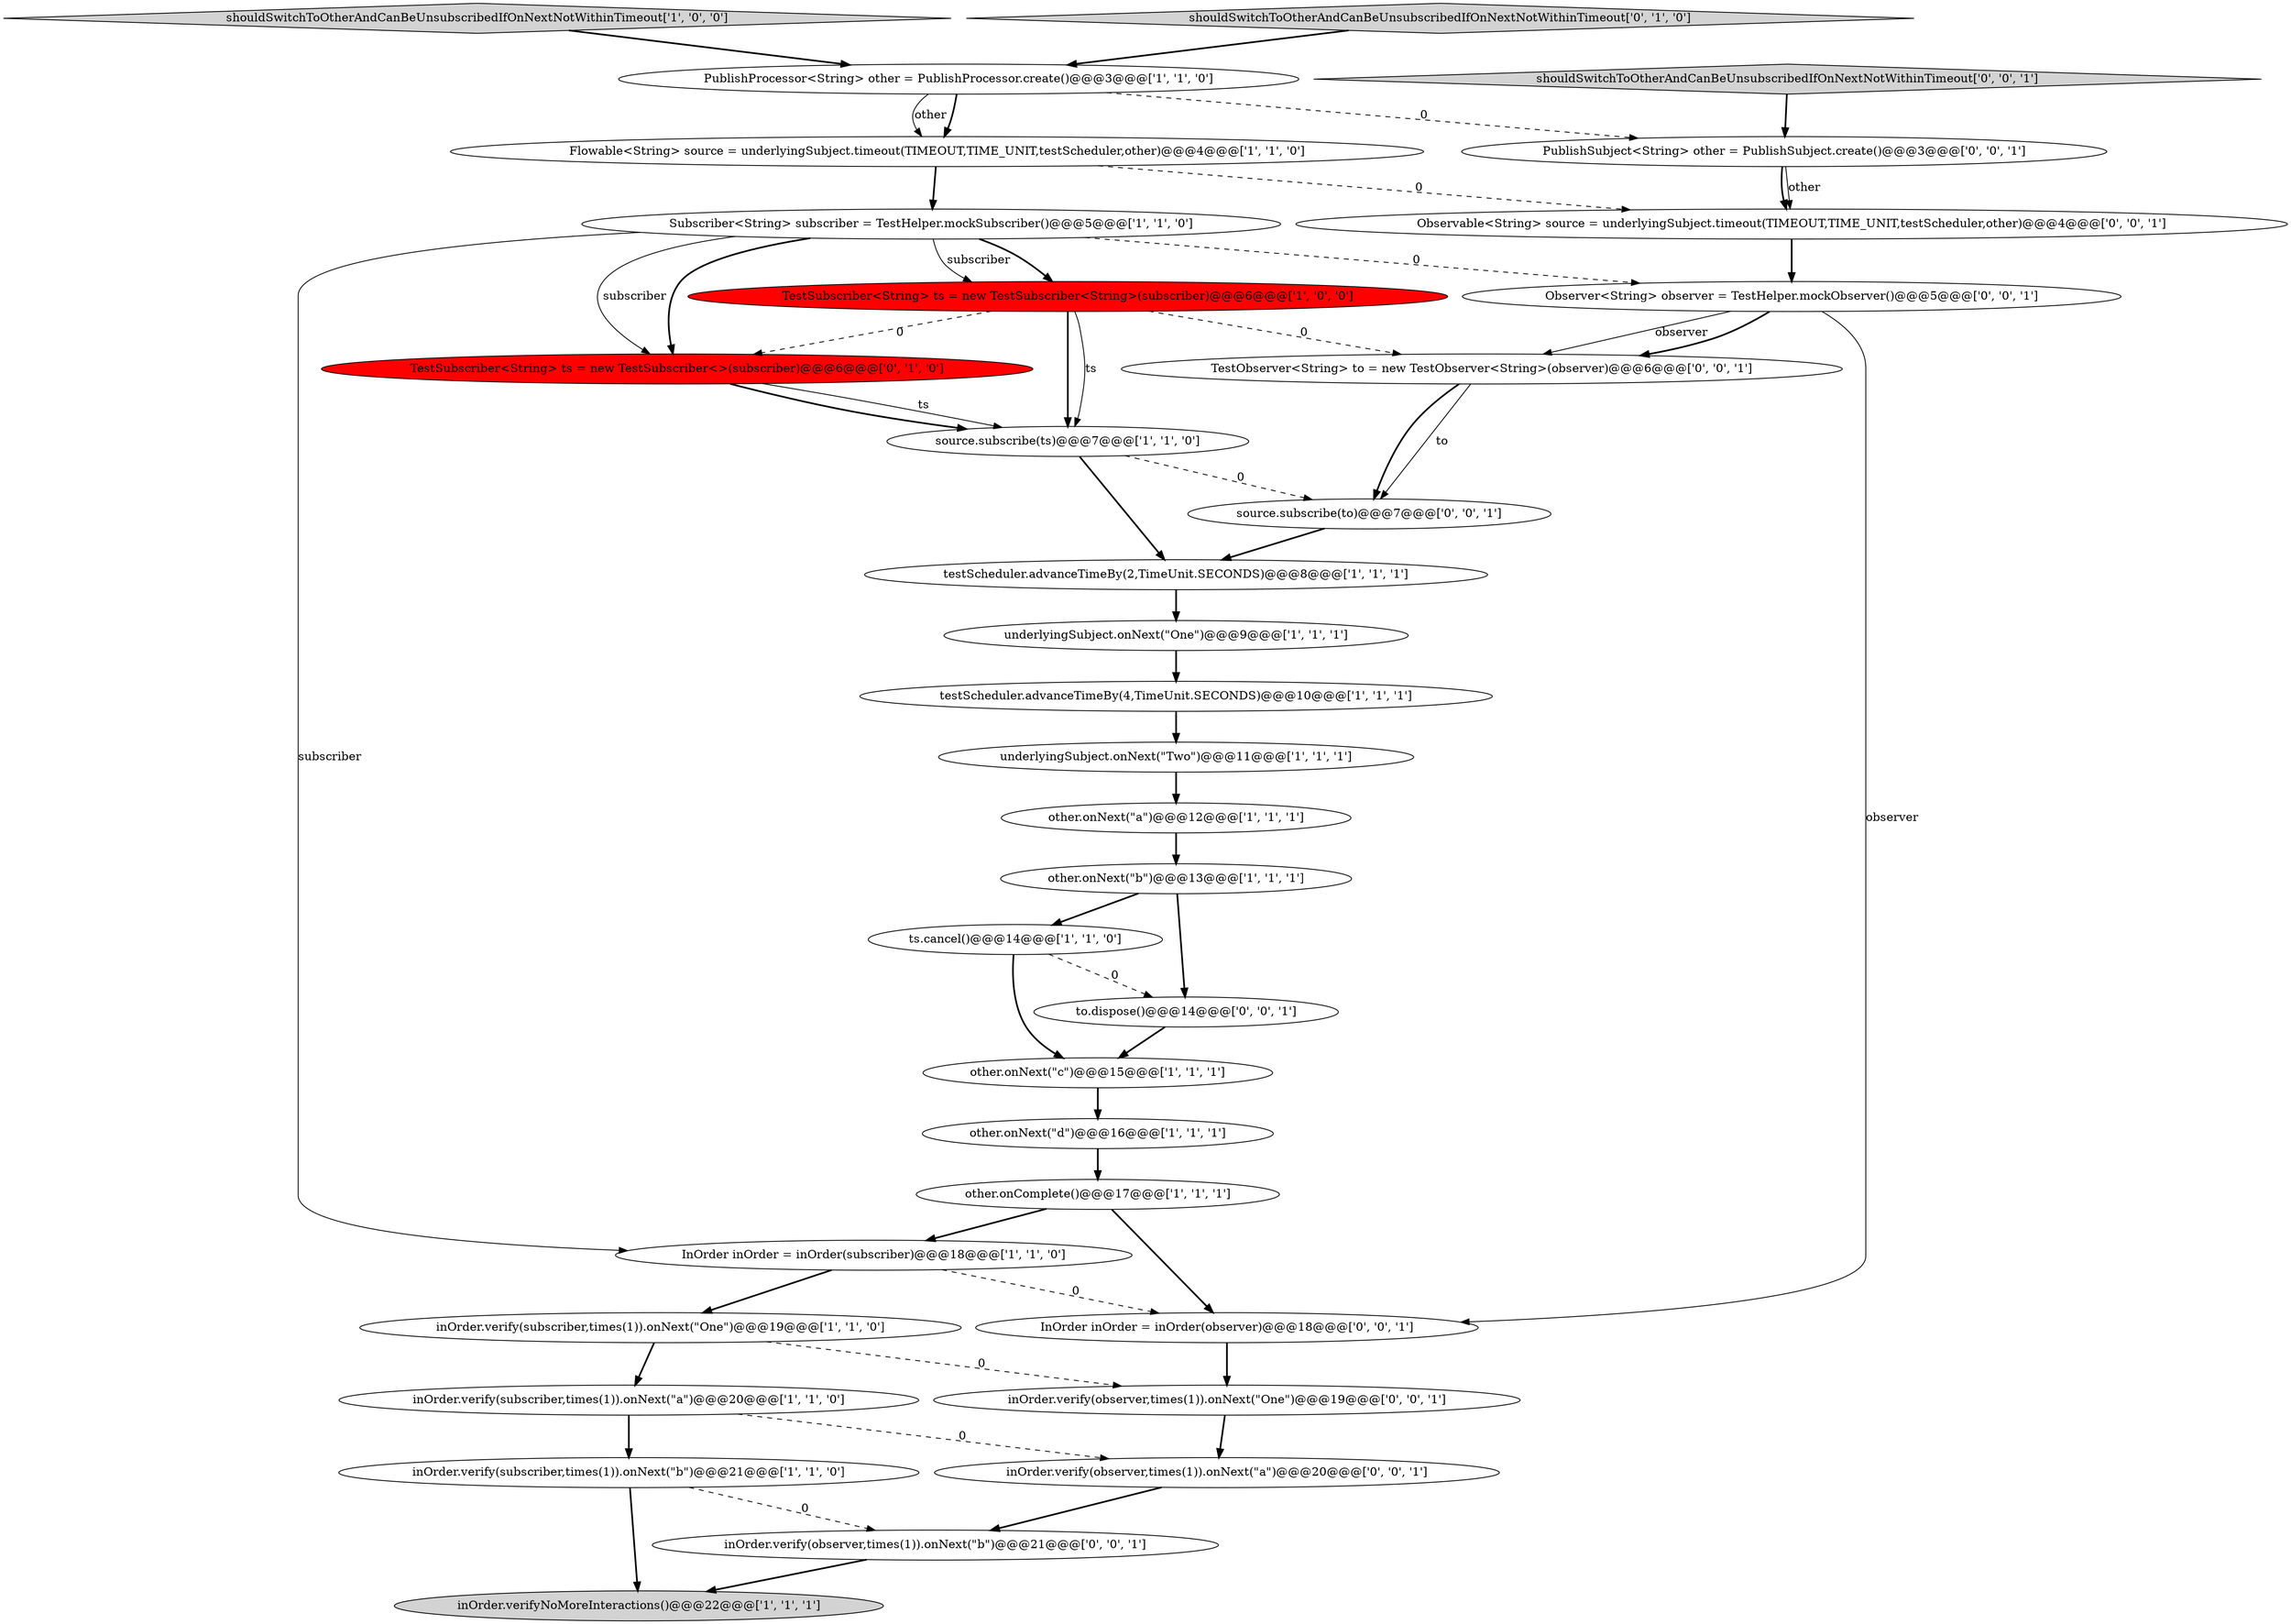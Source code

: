 digraph {
19 [style = filled, label = "inOrder.verify(subscriber,times(1)).onNext(\"b\")@@@21@@@['1', '1', '0']", fillcolor = white, shape = ellipse image = "AAA0AAABBB1BBB"];
32 [style = filled, label = "inOrder.verify(observer,times(1)).onNext(\"a\")@@@20@@@['0', '0', '1']", fillcolor = white, shape = ellipse image = "AAA0AAABBB3BBB"];
22 [style = filled, label = "TestSubscriber<String> ts = new TestSubscriber<>(subscriber)@@@6@@@['0', '1', '0']", fillcolor = red, shape = ellipse image = "AAA1AAABBB2BBB"];
23 [style = filled, label = "inOrder.verify(observer,times(1)).onNext(\"b\")@@@21@@@['0', '0', '1']", fillcolor = white, shape = ellipse image = "AAA0AAABBB3BBB"];
8 [style = filled, label = "inOrder.verify(subscriber,times(1)).onNext(\"One\")@@@19@@@['1', '1', '0']", fillcolor = white, shape = ellipse image = "AAA0AAABBB1BBB"];
3 [style = filled, label = "underlyingSubject.onNext(\"Two\")@@@11@@@['1', '1', '1']", fillcolor = white, shape = ellipse image = "AAA0AAABBB1BBB"];
5 [style = filled, label = "inOrder.verifyNoMoreInteractions()@@@22@@@['1', '1', '1']", fillcolor = lightgray, shape = ellipse image = "AAA0AAABBB1BBB"];
31 [style = filled, label = "Observer<String> observer = TestHelper.mockObserver()@@@5@@@['0', '0', '1']", fillcolor = white, shape = ellipse image = "AAA0AAABBB3BBB"];
6 [style = filled, label = "other.onNext(\"a\")@@@12@@@['1', '1', '1']", fillcolor = white, shape = ellipse image = "AAA0AAABBB1BBB"];
30 [style = filled, label = "PublishSubject<String> other = PublishSubject.create()@@@3@@@['0', '0', '1']", fillcolor = white, shape = ellipse image = "AAA0AAABBB3BBB"];
12 [style = filled, label = "Subscriber<String> subscriber = TestHelper.mockSubscriber()@@@5@@@['1', '1', '0']", fillcolor = white, shape = ellipse image = "AAA0AAABBB1BBB"];
25 [style = filled, label = "InOrder inOrder = inOrder(observer)@@@18@@@['0', '0', '1']", fillcolor = white, shape = ellipse image = "AAA0AAABBB3BBB"];
7 [style = filled, label = "other.onComplete()@@@17@@@['1', '1', '1']", fillcolor = white, shape = ellipse image = "AAA0AAABBB1BBB"];
33 [style = filled, label = "to.dispose()@@@14@@@['0', '0', '1']", fillcolor = white, shape = ellipse image = "AAA0AAABBB3BBB"];
14 [style = filled, label = "InOrder inOrder = inOrder(subscriber)@@@18@@@['1', '1', '0']", fillcolor = white, shape = ellipse image = "AAA0AAABBB1BBB"];
13 [style = filled, label = "other.onNext(\"b\")@@@13@@@['1', '1', '1']", fillcolor = white, shape = ellipse image = "AAA0AAABBB1BBB"];
4 [style = filled, label = "ts.cancel()@@@14@@@['1', '1', '0']", fillcolor = white, shape = ellipse image = "AAA0AAABBB1BBB"];
9 [style = filled, label = "shouldSwitchToOtherAndCanBeUnsubscribedIfOnNextNotWithinTimeout['1', '0', '0']", fillcolor = lightgray, shape = diamond image = "AAA0AAABBB1BBB"];
18 [style = filled, label = "underlyingSubject.onNext(\"One\")@@@9@@@['1', '1', '1']", fillcolor = white, shape = ellipse image = "AAA0AAABBB1BBB"];
11 [style = filled, label = "testScheduler.advanceTimeBy(2,TimeUnit.SECONDS)@@@8@@@['1', '1', '1']", fillcolor = white, shape = ellipse image = "AAA0AAABBB1BBB"];
26 [style = filled, label = "shouldSwitchToOtherAndCanBeUnsubscribedIfOnNextNotWithinTimeout['0', '0', '1']", fillcolor = lightgray, shape = diamond image = "AAA0AAABBB3BBB"];
16 [style = filled, label = "Flowable<String> source = underlyingSubject.timeout(TIMEOUT,TIME_UNIT,testScheduler,other)@@@4@@@['1', '1', '0']", fillcolor = white, shape = ellipse image = "AAA0AAABBB1BBB"];
24 [style = filled, label = "Observable<String> source = underlyingSubject.timeout(TIMEOUT,TIME_UNIT,testScheduler,other)@@@4@@@['0', '0', '1']", fillcolor = white, shape = ellipse image = "AAA0AAABBB3BBB"];
27 [style = filled, label = "source.subscribe(to)@@@7@@@['0', '0', '1']", fillcolor = white, shape = ellipse image = "AAA0AAABBB3BBB"];
10 [style = filled, label = "source.subscribe(ts)@@@7@@@['1', '1', '0']", fillcolor = white, shape = ellipse image = "AAA0AAABBB1BBB"];
20 [style = filled, label = "inOrder.verify(subscriber,times(1)).onNext(\"a\")@@@20@@@['1', '1', '0']", fillcolor = white, shape = ellipse image = "AAA0AAABBB1BBB"];
17 [style = filled, label = "TestSubscriber<String> ts = new TestSubscriber<String>(subscriber)@@@6@@@['1', '0', '0']", fillcolor = red, shape = ellipse image = "AAA1AAABBB1BBB"];
2 [style = filled, label = "testScheduler.advanceTimeBy(4,TimeUnit.SECONDS)@@@10@@@['1', '1', '1']", fillcolor = white, shape = ellipse image = "AAA0AAABBB1BBB"];
15 [style = filled, label = "other.onNext(\"d\")@@@16@@@['1', '1', '1']", fillcolor = white, shape = ellipse image = "AAA0AAABBB1BBB"];
1 [style = filled, label = "other.onNext(\"c\")@@@15@@@['1', '1', '1']", fillcolor = white, shape = ellipse image = "AAA0AAABBB1BBB"];
21 [style = filled, label = "shouldSwitchToOtherAndCanBeUnsubscribedIfOnNextNotWithinTimeout['0', '1', '0']", fillcolor = lightgray, shape = diamond image = "AAA0AAABBB2BBB"];
0 [style = filled, label = "PublishProcessor<String> other = PublishProcessor.create()@@@3@@@['1', '1', '0']", fillcolor = white, shape = ellipse image = "AAA0AAABBB1BBB"];
28 [style = filled, label = "TestObserver<String> to = new TestObserver<String>(observer)@@@6@@@['0', '0', '1']", fillcolor = white, shape = ellipse image = "AAA0AAABBB3BBB"];
29 [style = filled, label = "inOrder.verify(observer,times(1)).onNext(\"One\")@@@19@@@['0', '0', '1']", fillcolor = white, shape = ellipse image = "AAA0AAABBB3BBB"];
28->27 [style = solid, label="to"];
17->10 [style = bold, label=""];
0->16 [style = bold, label=""];
30->24 [style = bold, label=""];
31->25 [style = solid, label="observer"];
32->23 [style = bold, label=""];
9->0 [style = bold, label=""];
15->7 [style = bold, label=""];
21->0 [style = bold, label=""];
23->5 [style = bold, label=""];
16->24 [style = dashed, label="0"];
14->25 [style = dashed, label="0"];
1->15 [style = bold, label=""];
2->3 [style = bold, label=""];
12->17 [style = bold, label=""];
17->22 [style = dashed, label="0"];
12->17 [style = solid, label="subscriber"];
12->31 [style = dashed, label="0"];
3->6 [style = bold, label=""];
31->28 [style = solid, label="observer"];
33->1 [style = bold, label=""];
0->16 [style = solid, label="other"];
25->29 [style = bold, label=""];
18->2 [style = bold, label=""];
10->27 [style = dashed, label="0"];
4->33 [style = dashed, label="0"];
11->18 [style = bold, label=""];
17->10 [style = solid, label="ts"];
26->30 [style = bold, label=""];
7->14 [style = bold, label=""];
17->28 [style = dashed, label="0"];
19->5 [style = bold, label=""];
22->10 [style = solid, label="ts"];
8->20 [style = bold, label=""];
19->23 [style = dashed, label="0"];
27->11 [style = bold, label=""];
24->31 [style = bold, label=""];
29->32 [style = bold, label=""];
6->13 [style = bold, label=""];
0->30 [style = dashed, label="0"];
22->10 [style = bold, label=""];
12->14 [style = solid, label="subscriber"];
4->1 [style = bold, label=""];
14->8 [style = bold, label=""];
7->25 [style = bold, label=""];
31->28 [style = bold, label=""];
28->27 [style = bold, label=""];
20->32 [style = dashed, label="0"];
20->19 [style = bold, label=""];
13->33 [style = bold, label=""];
16->12 [style = bold, label=""];
13->4 [style = bold, label=""];
12->22 [style = bold, label=""];
8->29 [style = dashed, label="0"];
12->22 [style = solid, label="subscriber"];
10->11 [style = bold, label=""];
30->24 [style = solid, label="other"];
}
